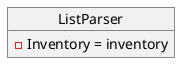 @startuml
'https://plantuml.com/object-diagram

object ListParser{
    - Inventory = inventory
}

@enduml
